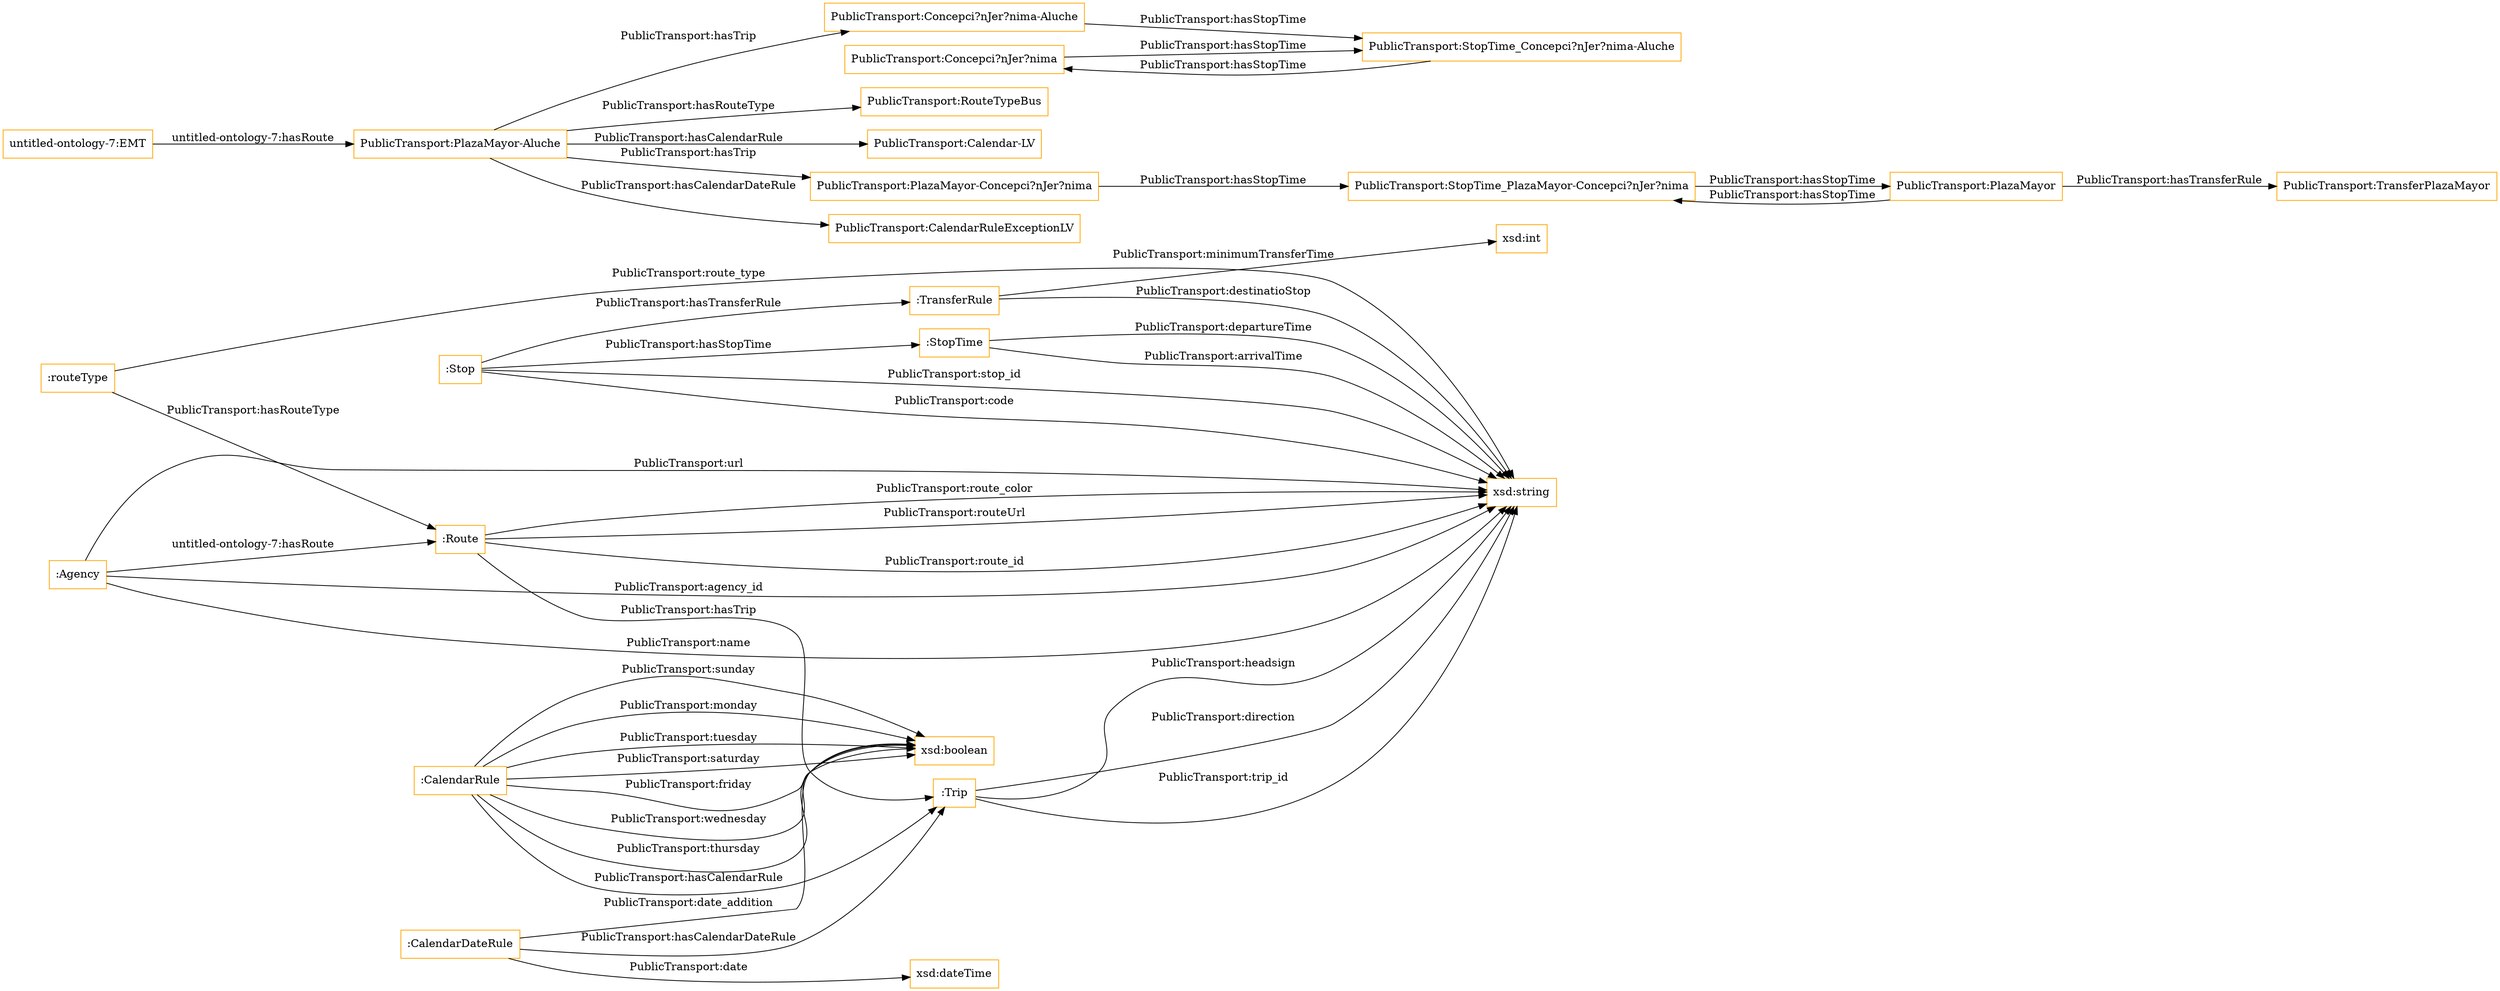 digraph ar2dtool_diagram { 
rankdir=LR;
size="1501"
node [shape = rectangle, color="orange"]; ":routeType" ":Trip" ":TransferRule" ":StopTime" ":Stop" ":Route" ":CalendarRule" ":CalendarDateRule" ":Agency" ; /*classes style*/
	"PublicTransport:Concepci?nJer?nima" -> "PublicTransport:StopTime_Concepci?nJer?nima-Aluche" [ label = "PublicTransport:hasStopTime" ];
	"PublicTransport:StopTime_Concepci?nJer?nima-Aluche" -> "PublicTransport:Concepci?nJer?nima" [ label = "PublicTransport:hasStopTime" ];
	"untitled-ontology-7:EMT" -> "PublicTransport:PlazaMayor-Aluche" [ label = "untitled-ontology-7:hasRoute" ];
	"PublicTransport:PlazaMayor-Concepci?nJer?nima" -> "PublicTransport:StopTime_PlazaMayor-Concepci?nJer?nima" [ label = "PublicTransport:hasStopTime" ];
	"PublicTransport:PlazaMayor-Aluche" -> "PublicTransport:PlazaMayor-Concepci?nJer?nima" [ label = "PublicTransport:hasTrip" ];
	"PublicTransport:PlazaMayor-Aluche" -> "PublicTransport:RouteTypeBus" [ label = "PublicTransport:hasRouteType" ];
	"PublicTransport:PlazaMayor-Aluche" -> "PublicTransport:Calendar-LV" [ label = "PublicTransport:hasCalendarRule" ];
	"PublicTransport:PlazaMayor-Aluche" -> "PublicTransport:Concepci?nJer?nima-Aluche" [ label = "PublicTransport:hasTrip" ];
	"PublicTransport:PlazaMayor-Aluche" -> "PublicTransport:CalendarRuleExceptionLV" [ label = "PublicTransport:hasCalendarDateRule" ];
	"PublicTransport:StopTime_PlazaMayor-Concepci?nJer?nima" -> "PublicTransport:PlazaMayor" [ label = "PublicTransport:hasStopTime" ];
	"PublicTransport:PlazaMayor" -> "PublicTransport:TransferPlazaMayor" [ label = "PublicTransport:hasTransferRule" ];
	"PublicTransport:PlazaMayor" -> "PublicTransport:StopTime_PlazaMayor-Concepci?nJer?nima" [ label = "PublicTransport:hasStopTime" ];
	"PublicTransport:Concepci?nJer?nima-Aluche" -> "PublicTransport:StopTime_Concepci?nJer?nima-Aluche" [ label = "PublicTransport:hasStopTime" ];
	":Stop" -> "xsd:string" [ label = "PublicTransport:stop_id" ];
	":Agency" -> "xsd:string" [ label = "PublicTransport:name" ];
	":Stop" -> ":StopTime" [ label = "PublicTransport:hasStopTime" ];
	":CalendarRule" -> "xsd:boolean" [ label = "PublicTransport:saturday" ];
	":TransferRule" -> "xsd:int" [ label = "PublicTransport:minimumTransferTime" ];
	":StopTime" -> "xsd:string" [ label = "PublicTransport:departureTime" ];
	":Agency" -> ":Route" [ label = "untitled-ontology-7:hasRoute" ];
	":Route" -> "xsd:string" [ label = "PublicTransport:route_id" ];
	":CalendarRule" -> "xsd:boolean" [ label = "PublicTransport:friday" ];
	":CalendarDateRule" -> "xsd:dateTime" [ label = "PublicTransport:date" ];
	":Route" -> "xsd:string" [ label = "PublicTransport:route_color" ];
	":CalendarRule" -> "xsd:boolean" [ label = "PublicTransport:wednesday" ];
	":Agency" -> "xsd:string" [ label = "PublicTransport:url" ];
	":routeType" -> ":Route" [ label = "PublicTransport:hasRouteType" ];
	":CalendarDateRule" -> ":Trip" [ label = "PublicTransport:hasCalendarDateRule" ];
	":StopTime" -> "xsd:string" [ label = "PublicTransport:arrivalTime" ];
	":Stop" -> "xsd:string" [ label = "PublicTransport:code" ];
	":Agency" -> "xsd:string" [ label = "PublicTransport:agency_id" ];
	":routeType" -> "xsd:string" [ label = "PublicTransport:route_type" ];
	":CalendarRule" -> "xsd:boolean" [ label = "PublicTransport:thursday" ];
	":CalendarRule" -> "xsd:boolean" [ label = "PublicTransport:sunday" ];
	":Trip" -> "xsd:string" [ label = "PublicTransport:headsign" ];
	":Route" -> ":Trip" [ label = "PublicTransport:hasTrip" ];
	":CalendarDateRule" -> "xsd:boolean" [ label = "PublicTransport:date_addition" ];
	":Trip" -> "xsd:string" [ label = "PublicTransport:direction" ];
	":CalendarRule" -> "xsd:boolean" [ label = "PublicTransport:monday" ];
	":Stop" -> ":TransferRule" [ label = "PublicTransport:hasTransferRule" ];
	":CalendarRule" -> "xsd:boolean" [ label = "PublicTransport:tuesday" ];
	":CalendarRule" -> ":Trip" [ label = "PublicTransport:hasCalendarRule" ];
	":TransferRule" -> "xsd:string" [ label = "PublicTransport:destinatioStop" ];
	":Route" -> "xsd:string" [ label = "PublicTransport:routeUrl" ];
	":Trip" -> "xsd:string" [ label = "PublicTransport:trip_id" ];

}

